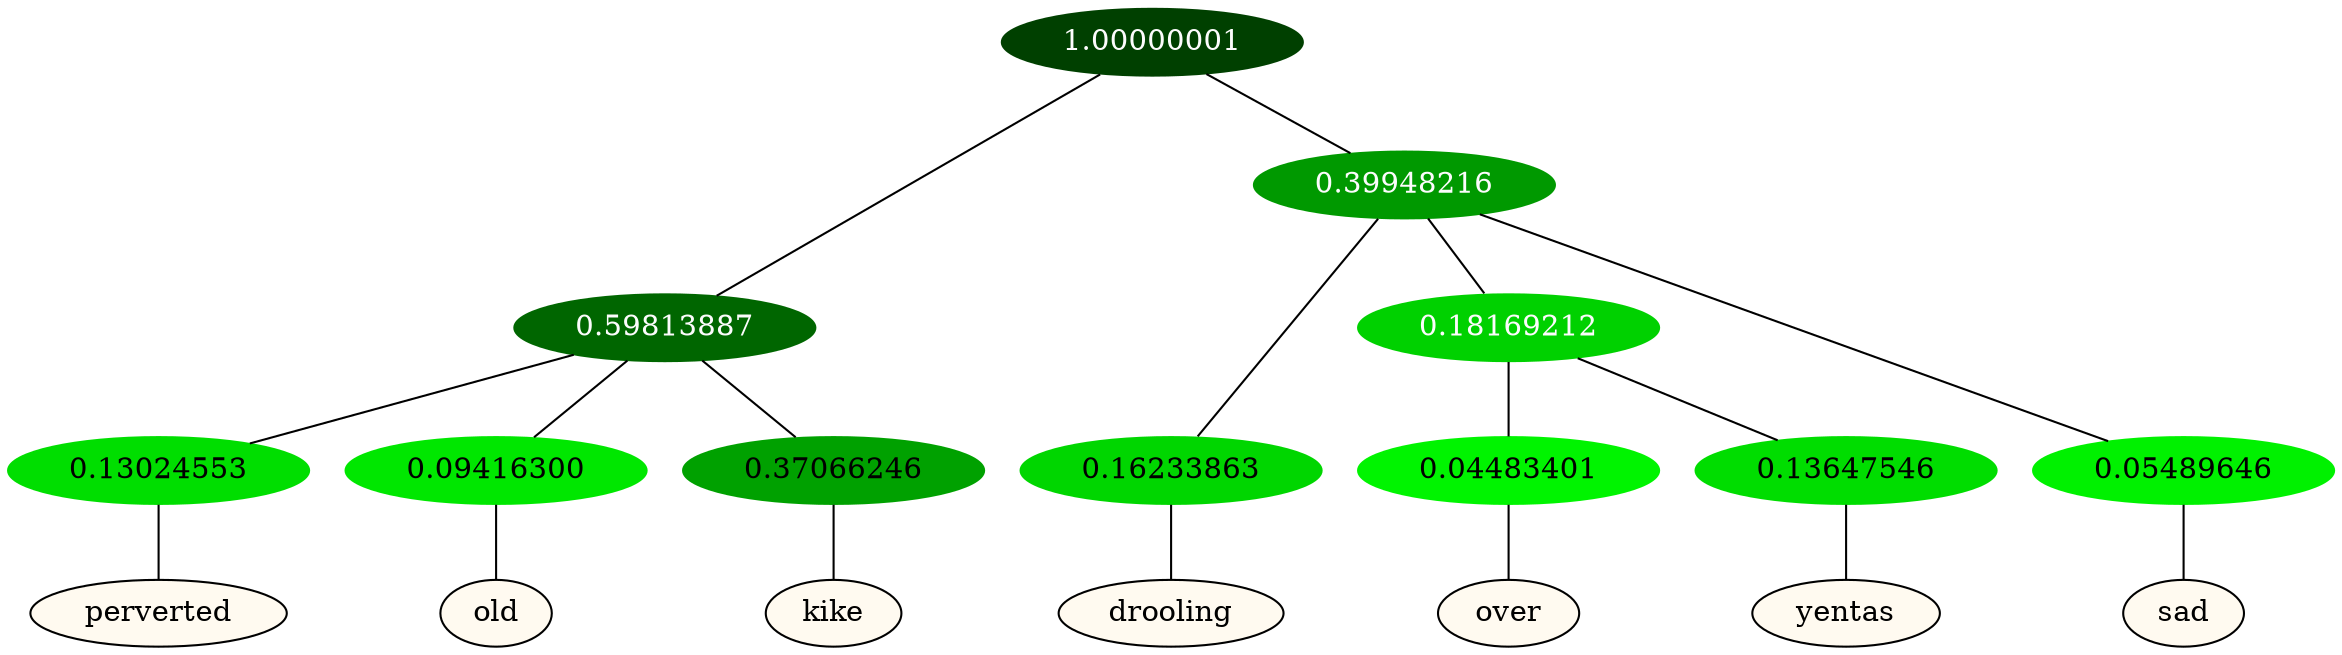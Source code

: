 graph {
	node [format=png height=0.15 nodesep=0.001 ordering=out overlap=prism overlap_scaling=0.01 ranksep=0.001 ratio=0.2 style=filled width=0.15]
	{
		rank=same
		a_w_3 [label=perverted color=black fillcolor=floralwhite style="filled,solid"]
		a_w_4 [label=old color=black fillcolor=floralwhite style="filled,solid"]
		a_w_5 [label=kike color=black fillcolor=floralwhite style="filled,solid"]
		a_w_6 [label=drooling color=black fillcolor=floralwhite style="filled,solid"]
		a_w_9 [label=over color=black fillcolor=floralwhite style="filled,solid"]
		a_w_10 [label=yentas color=black fillcolor=floralwhite style="filled,solid"]
		a_w_8 [label=sad color=black fillcolor=floralwhite style="filled,solid"]
	}
	a_n_3 -- a_w_3
	a_n_4 -- a_w_4
	a_n_5 -- a_w_5
	a_n_6 -- a_w_6
	a_n_9 -- a_w_9
	a_n_10 -- a_w_10
	a_n_8 -- a_w_8
	{
		rank=same
		a_n_3 [label=0.13024553 color="0.334 1.000 0.870" fontcolor=black]
		a_n_4 [label=0.09416300 color="0.334 1.000 0.906" fontcolor=black]
		a_n_5 [label=0.37066246 color="0.334 1.000 0.629" fontcolor=black]
		a_n_6 [label=0.16233863 color="0.334 1.000 0.838" fontcolor=black]
		a_n_9 [label=0.04483401 color="0.334 1.000 0.955" fontcolor=black]
		a_n_10 [label=0.13647546 color="0.334 1.000 0.864" fontcolor=black]
		a_n_8 [label=0.05489646 color="0.334 1.000 0.945" fontcolor=black]
	}
	a_n_0 [label=1.00000001 color="0.334 1.000 0.250" fontcolor=grey99]
	a_n_1 [label=0.59813887 color="0.334 1.000 0.402" fontcolor=grey99]
	a_n_0 -- a_n_1
	a_n_2 [label=0.39948216 color="0.334 1.000 0.601" fontcolor=grey99]
	a_n_0 -- a_n_2
	a_n_1 -- a_n_3
	a_n_1 -- a_n_4
	a_n_1 -- a_n_5
	a_n_2 -- a_n_6
	a_n_7 [label=0.18169212 color="0.334 1.000 0.818" fontcolor=grey99]
	a_n_2 -- a_n_7
	a_n_2 -- a_n_8
	a_n_7 -- a_n_9
	a_n_7 -- a_n_10
}
